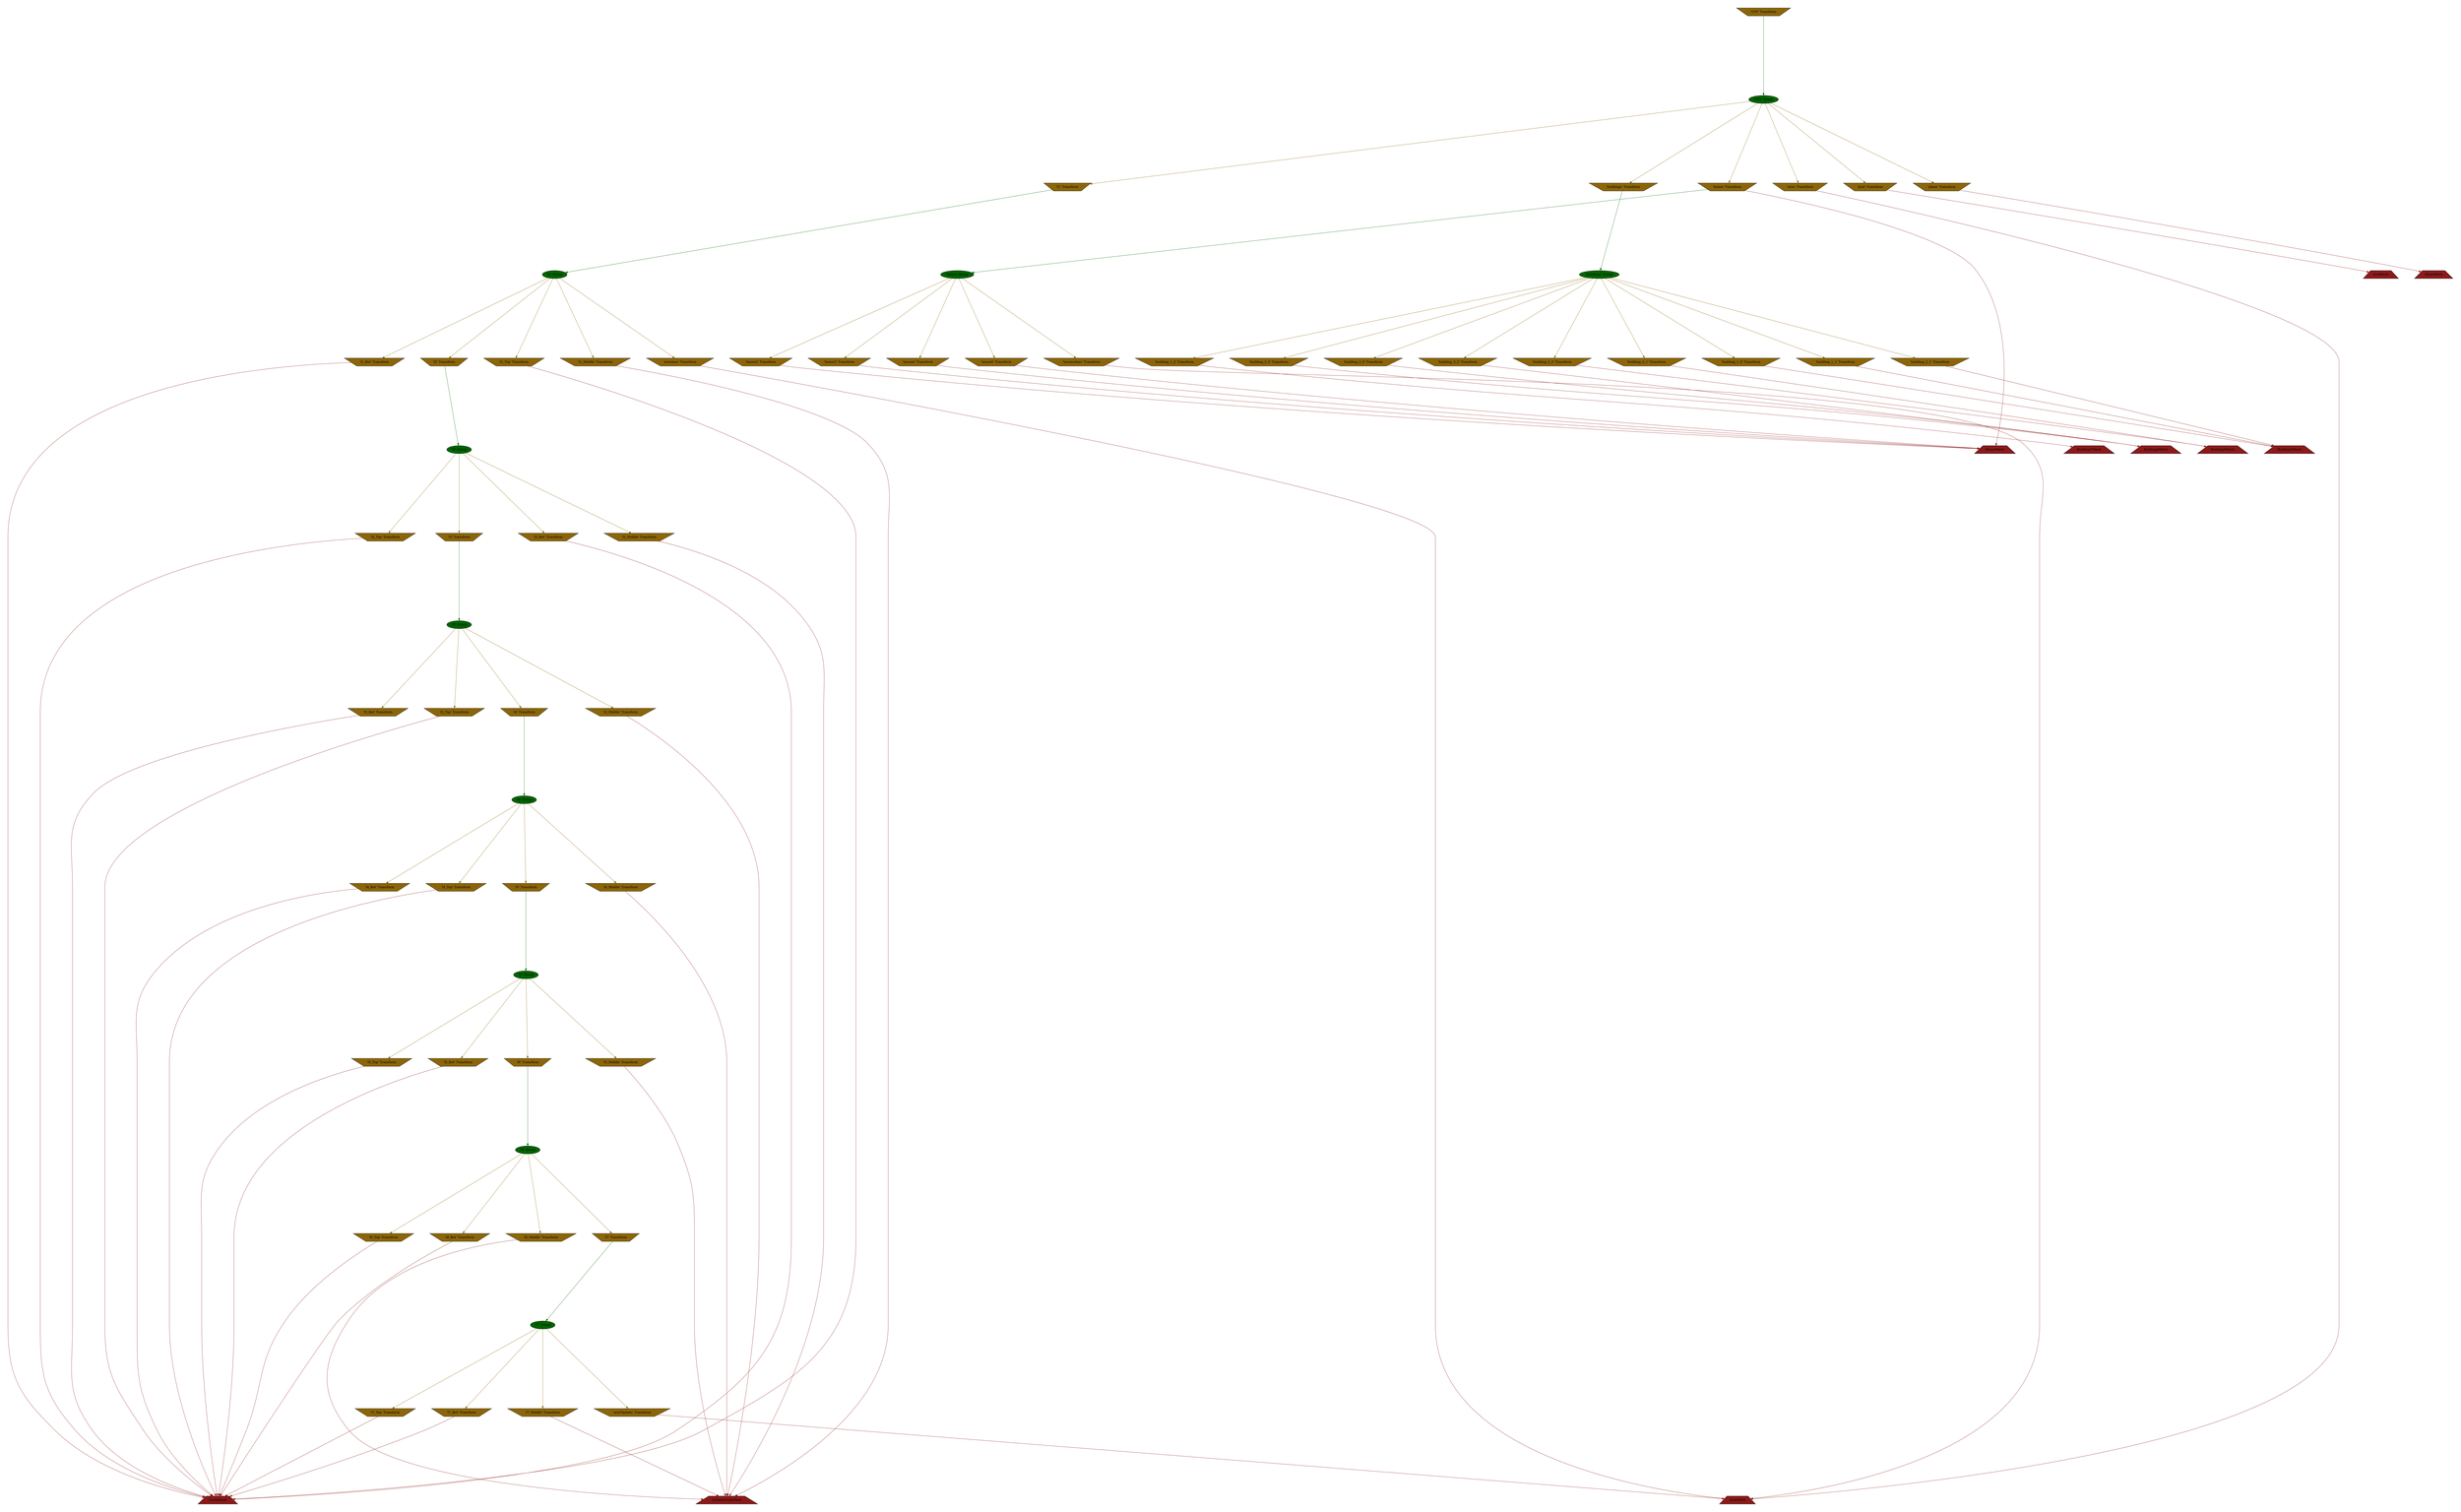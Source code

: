 digraph G {
    graph [pad="0.5", nodesep="1", ranksep="5"];
    CVVTransform -> CVVGroup [color=darkgreen];
    CVVGroup [label="'CVV' Group", style=filled, fillcolor=darkgreen];
    subgraph cluster_0 {
        style=invis;
        l1Transform -> l1Group [color=darkgreen];
        l1Group [label="'l1' Group", style=filled, fillcolor=darkgreen];
        subgraph cluster_1 {
            style=invis;
            l1_TopTransform [label="'l1_Top' Transform", fillcolor=darkgoldenrod4, shape=invtrapezium, style=filled];
            l1_BotTransform [label="'l1_Bot' Transform", fillcolor=darkgoldenrod4, shape=invtrapezium, style=filled];
            l1_MiddleTransform [label="'l1_Middle' Transform", fillcolor=darkgoldenrod4, shape=invtrapezium, style=filled];
            l2Transform -> l2Group [color=darkgreen];
            l2Group [label="'l2' Group", style=filled, fillcolor=darkgreen];
            subgraph cluster_2 {
                style=invis;
                l2_TopTransform [label="'l2_Top' Transform", fillcolor=darkgoldenrod4, shape=invtrapezium, style=filled];
                l2_BotTransform [label="'l2_Bot' Transform", fillcolor=darkgoldenrod4, shape=invtrapezium, style=filled];
                l2_MiddleTransform [label="'l2_Middle' Transform", fillcolor=darkgoldenrod4, shape=invtrapezium, style=filled];
                l3Transform -> l3Group [color=darkgreen];
                l3Group [label="'l3' Group", style=filled, fillcolor=darkgreen];
                subgraph cluster_3 {
                    style=invis;
                    l3_TopTransform [label="'l3_Top' Transform", fillcolor=darkgoldenrod4, shape=invtrapezium, style=filled];
                    l3_BotTransform [label="'l3_Bot' Transform", fillcolor=darkgoldenrod4, shape=invtrapezium, style=filled];
                    l3_MiddleTransform [label="'l3_Middle' Transform", fillcolor=darkgoldenrod4, shape=invtrapezium, style=filled];
                    l4Transform -> l4Group [color=darkgreen];
                    l4Group [label="'l4' Group", style=filled, fillcolor=darkgreen];
                    subgraph cluster_4 {
                        style=invis;
                        l4_TopTransform [label="'l4_Top' Transform", fillcolor=darkgoldenrod4, shape=invtrapezium, style=filled];
                        l4_BotTransform [label="'l4_Bot' Transform", fillcolor=darkgoldenrod4, shape=invtrapezium, style=filled];
                        l4_MiddleTransform [label="'l4_Middle' Transform", fillcolor=darkgoldenrod4, shape=invtrapezium, style=filled];
                        l5Transform -> l5Group [color=darkgreen];
                        l5Group [label="'l5' Group", style=filled, fillcolor=darkgreen];
                        subgraph cluster_5 {
                            style=invis;
                            l5_TopTransform [label="'l5_Top' Transform", fillcolor=darkgoldenrod4, shape=invtrapezium, style=filled];
                            l5_BotTransform [label="'l5_Bot' Transform", fillcolor=darkgoldenrod4, shape=invtrapezium, style=filled];
                            l5_MiddleTransform [label="'l5_Middle' Transform", fillcolor=darkgoldenrod4, shape=invtrapezium, style=filled];
                            l6Transform -> l6Group [color=darkgreen];
                            l6Group [label="'l6' Group", style=filled, fillcolor=darkgreen];
                            subgraph cluster_6 {
                                style=invis;
                                l6_TopTransform [label="'l6_Top' Transform", fillcolor=darkgoldenrod4, shape=invtrapezium, style=filled];
                                l6_BotTransform [label="'l6_Bot' Transform", fillcolor=darkgoldenrod4, shape=invtrapezium, style=filled];
                                l6_MiddleTransform [label="'l6_Middle' Transform", fillcolor=darkgoldenrod4, shape=invtrapezium, style=filled];
                                l7Transform -> l7Group [color=darkgreen];
                                l7Group [label="'l7' Group", style=filled, fillcolor=darkgreen];
                                subgraph cluster_7 {
                                    style=invis;
                                    l7_TopTransform [label="'l7_Top' Transform", fillcolor=darkgoldenrod4, shape=invtrapezium, style=filled];
                                    l7_BotTransform [label="'l7_Bot' Transform", fillcolor=darkgoldenrod4, shape=invtrapezium, style=filled];
                                    l7_MiddleTransform [label="'l7_Middle' Transform", fillcolor=darkgoldenrod4, shape=invtrapezium, style=filled];
                                    armTipAxesTransform [label="'armTipAxes' Transform", fillcolor=darkgoldenrod4, shape=invtrapezium, style=filled];
                                l7Group -> l7_TopTransform [color=darkgoldenrod4];
                                l7Group -> l7_BotTransform [color=darkgoldenrod4];
                                l7Group -> l7_MiddleTransform [color=darkgoldenrod4];
                                l7Group -> armTipAxesTransform [color=darkgoldenrod4];
                                }
                                l7Transform [label="'l7' Transform", fillcolor=darkgoldenrod4, shape=invtrapezium, style=filled];
                            l6Group -> l6_TopTransform [color=darkgoldenrod4];
                            l6Group -> l6_BotTransform [color=darkgoldenrod4];
                            l6Group -> l6_MiddleTransform [color=darkgoldenrod4];
                            l6Group -> l7Transform [color=darkgoldenrod4];
                            }
                            l6Transform [label="'l6' Transform", fillcolor=darkgoldenrod4, shape=invtrapezium, style=filled];
                        l5Group -> l5_TopTransform [color=darkgoldenrod4];
                        l5Group -> l5_BotTransform [color=darkgoldenrod4];
                        l5Group -> l5_MiddleTransform [color=darkgoldenrod4];
                        l5Group -> l6Transform [color=darkgoldenrod4];
                        }
                        l5Transform [label="'l5' Transform", fillcolor=darkgoldenrod4, shape=invtrapezium, style=filled];
                    l4Group -> l4_TopTransform [color=darkgoldenrod4];
                    l4Group -> l4_BotTransform [color=darkgoldenrod4];
                    l4Group -> l4_MiddleTransform [color=darkgoldenrod4];
                    l4Group -> l5Transform [color=darkgoldenrod4];
                    }
                    l4Transform [label="'l4' Transform", fillcolor=darkgoldenrod4, shape=invtrapezium, style=filled];
                l3Group -> l3_TopTransform [color=darkgoldenrod4];
                l3Group -> l3_BotTransform [color=darkgoldenrod4];
                l3Group -> l3_MiddleTransform [color=darkgoldenrod4];
                l3Group -> l4Transform [color=darkgoldenrod4];
                }
                l3Transform [label="'l3' Transform", fillcolor=darkgoldenrod4, shape=invtrapezium, style=filled];
            l2Group -> l2_TopTransform [color=darkgoldenrod4];
            l2Group -> l2_BotTransform [color=darkgoldenrod4];
            l2Group -> l2_MiddleTransform [color=darkgoldenrod4];
            l2Group -> l3Transform [color=darkgoldenrod4];
            }
            l2Transform [label="'l2' Transform", fillcolor=darkgoldenrod4, shape=invtrapezium, style=filled];
            armAxesTransform [label="'armAxes' Transform", fillcolor=darkgoldenrod4, shape=invtrapezium, style=filled];
        l1Group -> l1_TopTransform [color=darkgoldenrod4];
        l1Group -> l1_BotTransform [color=darkgoldenrod4];
        l1Group -> l1_MiddleTransform [color=darkgoldenrod4];
        l1Group -> l2Transform [color=darkgoldenrod4];
        l1Group -> armAxesTransform [color=darkgoldenrod4];
        }
        l1Transform [label="'l1' Transform", fillcolor=darkgoldenrod4, shape=invtrapezium, style=filled];
        houseTransform -> houseGroup [color=darkgreen];
        houseGroup [label="'house' Group", style=filled, fillcolor=darkgreen];
        subgraph cluster_8 {
            style=invis;
            house2Transform [label="'house2' Transform", fillcolor=darkgoldenrod4, shape=invtrapezium, style=filled];
            house3Transform [label="'house3' Transform", fillcolor=darkgoldenrod4, shape=invtrapezium, style=filled];
            house4Transform [label="'house4' Transform", fillcolor=darkgoldenrod4, shape=invtrapezium, style=filled];
            house5Transform [label="'house5' Transform", fillcolor=darkgoldenrod4, shape=invtrapezium, style=filled];
            housesAxesTransform [label="'housesAxes' Transform", fillcolor=darkgoldenrod4, shape=invtrapezium, style=filled];
        houseGroup -> house2Transform [color=darkgoldenrod4];
        houseGroup -> house3Transform [color=darkgoldenrod4];
        houseGroup -> house4Transform [color=darkgoldenrod4];
        houseGroup -> house5Transform [color=darkgoldenrod4];
        houseGroup -> housesAxesTransform [color=darkgoldenrod4];
        }
        houseTransform [label="'house' Transform", fillcolor=darkgoldenrod4, shape=invtrapezium, style=filled];
        gridTransform [label="'grid' Transform", fillcolor=darkgoldenrod4, shape=invtrapezium, style=filled];
        axesTransform [label="'axes' Transform", fillcolor=darkgoldenrod4, shape=invtrapezium, style=filled];
        planeTransform [label="'plane' Transform", fillcolor=darkgoldenrod4, shape=invtrapezium, style=filled];
        buildingsTransform -> buildingsGroup [color=darkgreen];
        buildingsGroup [label="'buildings' Group", style=filled, fillcolor=darkgreen];
        subgraph cluster_9 {
            style=invis;
            building_3_0Transform [label="'building_3_0' Transform", fillcolor=darkgoldenrod4, shape=invtrapezium, style=filled];
            building_3_1Transform [label="'building_3_1' Transform", fillcolor=darkgoldenrod4, shape=invtrapezium, style=filled];
            building_3_2Transform [label="'building_3_2' Transform", fillcolor=darkgoldenrod4, shape=invtrapezium, style=filled];
            building_2_0Transform [label="'building_2_0' Transform", fillcolor=darkgoldenrod4, shape=invtrapezium, style=filled];
            building_2_1Transform [label="'building_2_1' Transform", fillcolor=darkgoldenrod4, shape=invtrapezium, style=filled];
            building_2_2Transform [label="'building_2_2' Transform", fillcolor=darkgoldenrod4, shape=invtrapezium, style=filled];
            building_1_0Transform [label="'building_1_0' Transform", fillcolor=darkgoldenrod4, shape=invtrapezium, style=filled];
            building_1_1Transform [label="'building_1_1' Transform", fillcolor=darkgoldenrod4, shape=invtrapezium, style=filled];
            building_1_2Transform [label="'building_1_2' Transform", fillcolor=darkgoldenrod4, shape=invtrapezium, style=filled];
        buildingsGroup -> building_3_0Transform [color=darkgoldenrod4];
        buildingsGroup -> building_3_1Transform [color=darkgoldenrod4];
        buildingsGroup -> building_3_2Transform [color=darkgoldenrod4];
        buildingsGroup -> building_2_0Transform [color=darkgoldenrod4];
        buildingsGroup -> building_2_1Transform [color=darkgoldenrod4];
        buildingsGroup -> building_2_2Transform [color=darkgoldenrod4];
        buildingsGroup -> building_1_0Transform [color=darkgoldenrod4];
        buildingsGroup -> building_1_1Transform [color=darkgoldenrod4];
        buildingsGroup -> building_1_2Transform [color=darkgoldenrod4];
        }
        buildingsTransform [label="'buildings' Transform", fillcolor=darkgoldenrod4, shape=invtrapezium, style=filled];
    CVVGroup -> l1Transform [color=darkgoldenrod4];
    CVVGroup -> houseTransform [color=darkgoldenrod4];
    CVVGroup -> gridTransform [color=darkgoldenrod4];
    CVVGroup -> axesTransform [color=darkgoldenrod4];
    CVVGroup -> planeTransform [color=darkgoldenrod4];
    CVVGroup -> buildingsTransform [color=darkgoldenrod4];
    }
    CVVTransform [label="'CVV' Transform", fillcolor=darkgoldenrod4, shape=invtrapezium, style=filled];
    l1_TopTransform -> CircleMesh [color=firebrick4];
    l1_BotTransform -> CircleMesh [color=firebrick4];
    l1_MiddleTransform -> CyllinderSideMesh [color=firebrick4];
    l2_TopTransform -> CircleMesh [color=firebrick4];
    l2_BotTransform -> CircleMesh [color=firebrick4];
    l2_MiddleTransform -> CyllinderSideMesh [color=firebrick4];
    l3_TopTransform -> CircleMesh [color=firebrick4];
    l3_BotTransform -> CircleMesh [color=firebrick4];
    l3_MiddleTransform -> CyllinderSideMesh [color=firebrick4];
    l4_TopTransform -> CircleMesh [color=firebrick4];
    l4_BotTransform -> CircleMesh [color=firebrick4];
    l4_MiddleTransform -> CyllinderSideMesh [color=firebrick4];
    l5_TopTransform -> CircleMesh [color=firebrick4];
    l5_BotTransform -> CircleMesh [color=firebrick4];
    l5_MiddleTransform -> CyllinderSideMesh [color=firebrick4];
    l6_TopTransform -> CircleMesh [color=firebrick4];
    l6_BotTransform -> CircleMesh [color=firebrick4];
    l6_MiddleTransform -> CyllinderSideMesh [color=firebrick4];
    l7_TopTransform -> CircleMesh [color=firebrick4];
    l7_BotTransform -> CircleMesh [color=firebrick4];
    l7_MiddleTransform -> CyllinderSideMesh [color=firebrick4];
    armTipAxesTransform -> AxesMesh [color=firebrick4];
    armAxesTransform -> AxesMesh [color=firebrick4];
    houseTransform -> HouseMesh [color=firebrick4];
    house2Transform -> HouseMesh [color=firebrick4];
    house3Transform -> HouseMesh [color=firebrick4];
    house4Transform -> HouseMesh [color=firebrick4];
    house5Transform -> HouseMesh [color=firebrick4];
    housesAxesTransform -> AxesMesh [color=firebrick4];
    gridTransform -> GridMesh [color=firebrick4];
    axesTransform -> AxesMesh [color=firebrick4];
    planeTransform -> PlaneMesh [color=firebrick4];
    building_3_0Transform -> Building6Mesh [color=firebrick4];
    building_3_1Transform -> Building4Mesh [color=firebrick4];
    building_3_2Transform -> Building6Mesh [color=firebrick4];
    building_2_0Transform -> Building6Mesh [color=firebrick4];
    building_2_1Transform -> Building5Mesh [color=firebrick4];
    building_2_2Transform -> Building4Mesh [color=firebrick4];
    building_1_0Transform -> Building5Mesh [color=firebrick4];
    building_1_1Transform -> Building5Mesh [color=firebrick4];
    building_1_2Transform -> Building7Mesh [color=firebrick4];
    CircleMesh [fillcolor=firebrick4, shape=trapezium, style=filled];
    CyllinderSideMesh [fillcolor=firebrick4, shape=trapezium, style=filled];
    AxesMesh [fillcolor=firebrick4, shape=trapezium, style=filled];
    HouseMesh [fillcolor=firebrick4, shape=trapezium, style=filled];
    GridMesh [fillcolor=firebrick4, shape=trapezium, style=filled];
    PlaneMesh [fillcolor=firebrick4, shape=trapezium, style=filled];
    Building6Mesh [fillcolor=firebrick4, shape=trapezium, style=filled];
    Building4Mesh [fillcolor=firebrick4, shape=trapezium, style=filled];
    Building5Mesh [fillcolor=firebrick4, shape=trapezium, style=filled];
    Building7Mesh [fillcolor=firebrick4, shape=trapezium, style=filled];
}
